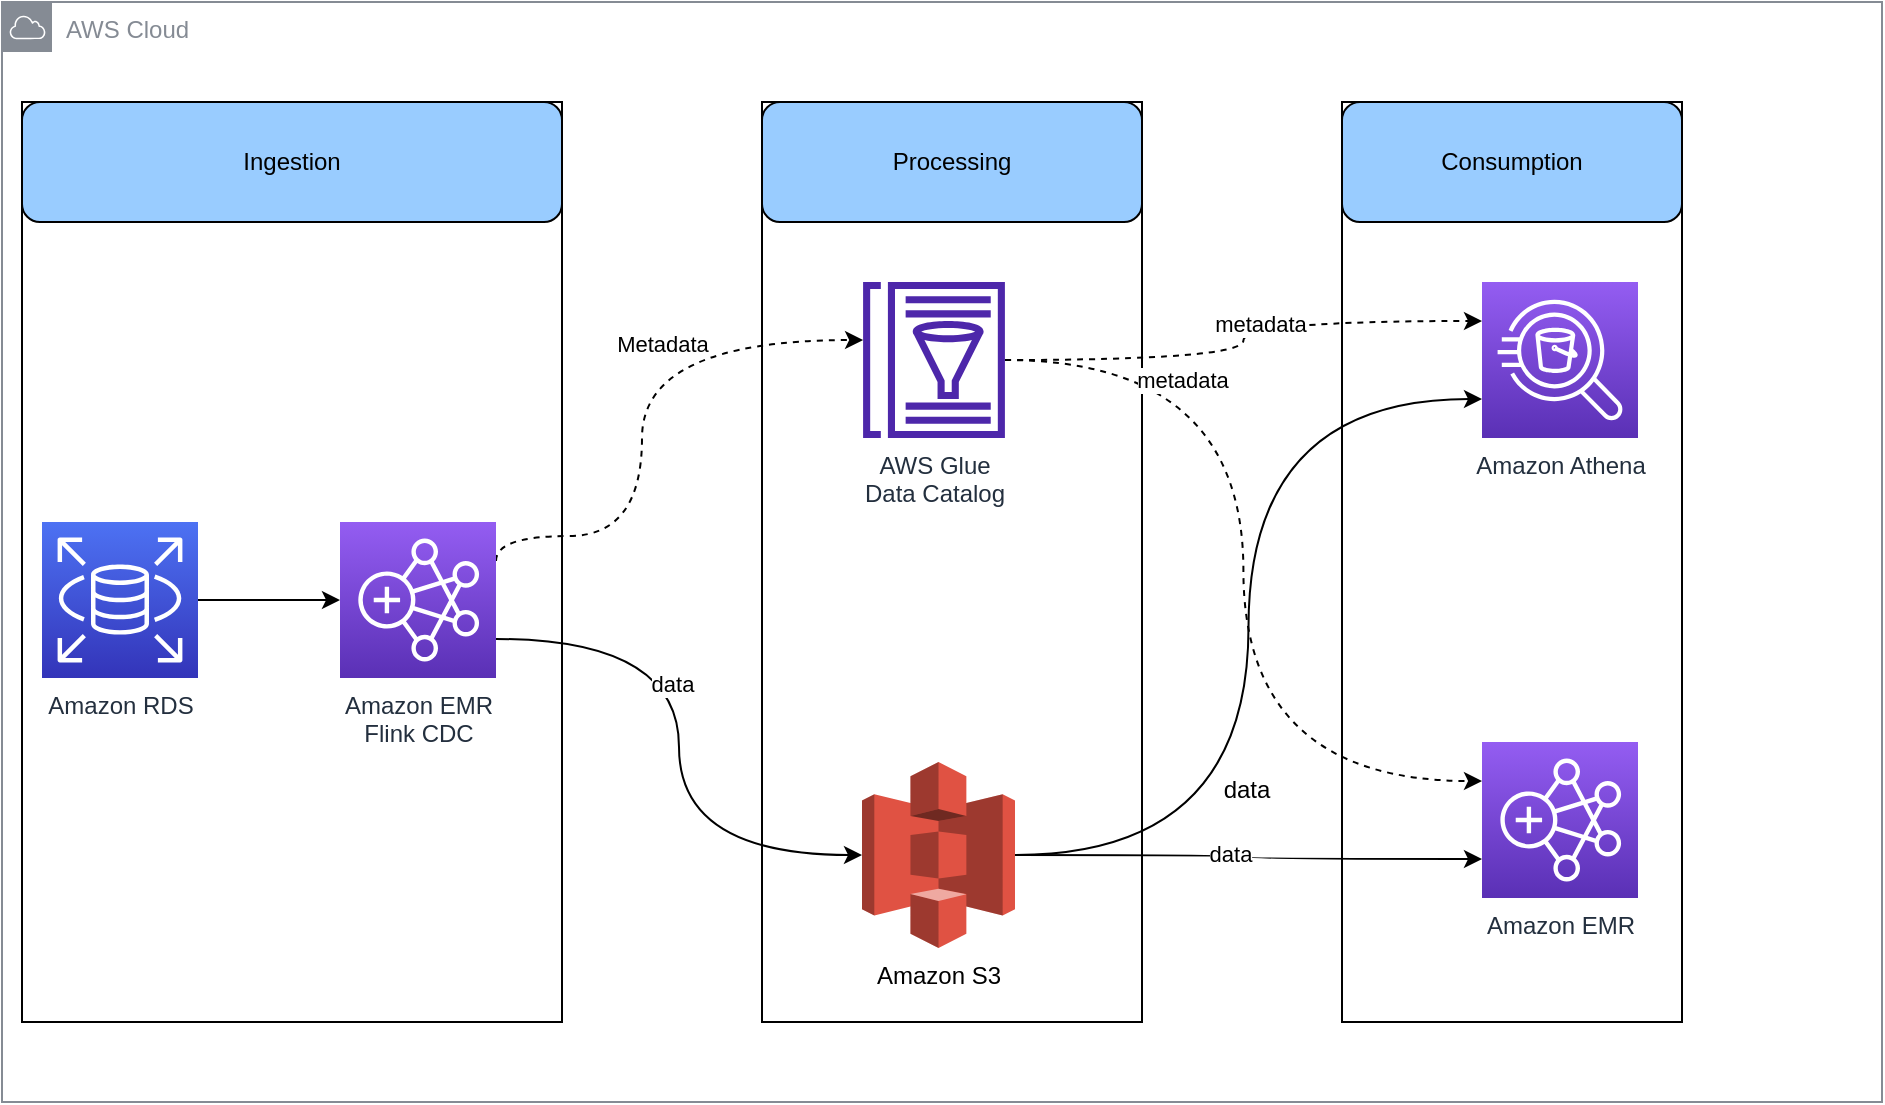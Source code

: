 <mxfile version="20.7.4" type="github">
  <diagram id="Cd5y1kNHd57_tZJnAyKG" name="Page-1">
    <mxGraphModel dx="1050" dy="566" grid="1" gridSize="10" guides="1" tooltips="1" connect="1" arrows="1" fold="1" page="1" pageScale="1" pageWidth="827" pageHeight="1169" math="0" shadow="0">
      <root>
        <mxCell id="0" />
        <mxCell id="1" parent="0" />
        <mxCell id="FE19WrhtxEeYcqXIJ0xn-2" value="AWS Cloud" style="sketch=0;outlineConnect=0;gradientColor=none;html=1;whiteSpace=wrap;fontSize=12;fontStyle=0;shape=mxgraph.aws4.group;grIcon=mxgraph.aws4.group_aws_cloud;strokeColor=#858B94;fillColor=none;verticalAlign=top;align=left;spacingLeft=30;fontColor=#858B94;dashed=0;" parent="1" vertex="1">
          <mxGeometry x="60" y="90" width="940" height="550" as="geometry" />
        </mxCell>
        <mxCell id="ygeJwO_-llUcF5Xlst-1-10" value="" style="rounded=0;whiteSpace=wrap;html=1;" vertex="1" parent="1">
          <mxGeometry x="440" y="140" width="190" height="460" as="geometry" />
        </mxCell>
        <mxCell id="ygeJwO_-llUcF5Xlst-1-15" value="" style="rounded=0;whiteSpace=wrap;html=1;" vertex="1" parent="1">
          <mxGeometry x="730" y="140" width="170" height="460" as="geometry" />
        </mxCell>
        <mxCell id="ygeJwO_-llUcF5Xlst-1-8" value="" style="rounded=0;whiteSpace=wrap;html=1;" vertex="1" parent="1">
          <mxGeometry x="70" y="140" width="270" height="460" as="geometry" />
        </mxCell>
        <mxCell id="ygeJwO_-llUcF5Xlst-1-2" style="edgeStyle=orthogonalEdgeStyle;orthogonalLoop=1;jettySize=auto;html=1;entryX=0;entryY=0.25;entryDx=0;entryDy=0;entryPerimeter=0;curved=1;dashed=1;" edge="1" parent="1" source="DkJPr1J9yXdr6lBRk-ze-1" target="ygeJwO_-llUcF5Xlst-1-1">
          <mxGeometry relative="1" as="geometry" />
        </mxCell>
        <mxCell id="ygeJwO_-llUcF5Xlst-1-4" value="metadata" style="edgeLabel;html=1;align=center;verticalAlign=middle;resizable=0;points=[];" vertex="1" connectable="0" parent="ygeJwO_-llUcF5Xlst-1-2">
          <mxGeometry x="-0.242" y="-2" relative="1" as="geometry">
            <mxPoint x="-29" y="-41" as="offset" />
          </mxGeometry>
        </mxCell>
        <mxCell id="ygeJwO_-llUcF5Xlst-1-5" style="edgeStyle=orthogonalEdgeStyle;curved=1;orthogonalLoop=1;jettySize=auto;html=1;entryX=0;entryY=0.25;entryDx=0;entryDy=0;entryPerimeter=0;dashed=1;" edge="1" parent="1" source="DkJPr1J9yXdr6lBRk-ze-1" target="rGtyrS7ArSFbjT5xo-QV-2">
          <mxGeometry relative="1" as="geometry" />
        </mxCell>
        <mxCell id="ygeJwO_-llUcF5Xlst-1-6" value="metadata" style="edgeLabel;html=1;align=center;verticalAlign=middle;resizable=0;points=[];" vertex="1" connectable="0" parent="ygeJwO_-llUcF5Xlst-1-5">
          <mxGeometry x="0.138" relative="1" as="geometry">
            <mxPoint y="1" as="offset" />
          </mxGeometry>
        </mxCell>
        <mxCell id="nCzQVOr3wxltccUAzvmY-1" style="edgeStyle=orthogonalEdgeStyle;rounded=0;orthogonalLoop=1;jettySize=auto;html=1;exitX=1;exitY=0.5;exitDx=0;exitDy=0;exitPerimeter=0;" parent="1" source="KQLKy6pS23xvt4txy2rW-2" target="KQLKy6pS23xvt4txy2rW-3" edge="1">
          <mxGeometry relative="1" as="geometry" />
        </mxCell>
        <mxCell id="KQLKy6pS23xvt4txy2rW-2" value="Amazon RDS" style="sketch=0;points=[[0,0,0],[0.25,0,0],[0.5,0,0],[0.75,0,0],[1,0,0],[0,1,0],[0.25,1,0],[0.5,1,0],[0.75,1,0],[1,1,0],[0,0.25,0],[0,0.5,0],[0,0.75,0],[1,0.25,0],[1,0.5,0],[1,0.75,0]];outlineConnect=0;fontColor=#232F3E;gradientColor=#4D72F3;gradientDirection=north;fillColor=#3334B9;strokeColor=#ffffff;dashed=0;verticalLabelPosition=bottom;verticalAlign=top;align=center;html=1;fontSize=12;fontStyle=0;aspect=fixed;shape=mxgraph.aws4.resourceIcon;resIcon=mxgraph.aws4.rds;" parent="1" vertex="1">
          <mxGeometry x="80" y="350" width="78" height="78" as="geometry" />
        </mxCell>
        <mxCell id="nCzQVOr3wxltccUAzvmY-2" style="edgeStyle=orthogonalEdgeStyle;orthogonalLoop=1;jettySize=auto;html=1;strokeColor=default;curved=1;dashed=1;exitX=1;exitY=0.25;exitDx=0;exitDy=0;exitPerimeter=0;" parent="1" source="KQLKy6pS23xvt4txy2rW-3" target="DkJPr1J9yXdr6lBRk-ze-1" edge="1">
          <mxGeometry relative="1" as="geometry">
            <Array as="points">
              <mxPoint x="307" y="357" />
              <mxPoint x="380" y="357" />
              <mxPoint x="380" y="259" />
            </Array>
          </mxGeometry>
        </mxCell>
        <mxCell id="nCzQVOr3wxltccUAzvmY-8" value="Metadata" style="edgeLabel;html=1;align=center;verticalAlign=middle;resizable=0;points=[];" parent="nCzQVOr3wxltccUAzvmY-2" vertex="1" connectable="0">
          <mxGeometry x="0.236" y="-9" relative="1" as="geometry">
            <mxPoint x="1" as="offset" />
          </mxGeometry>
        </mxCell>
        <mxCell id="nCzQVOr3wxltccUAzvmY-5" style="edgeStyle=orthogonalEdgeStyle;curved=1;orthogonalLoop=1;jettySize=auto;html=1;entryX=0;entryY=0.5;entryDx=0;entryDy=0;entryPerimeter=0;strokeColor=default;exitX=1;exitY=0.75;exitDx=0;exitDy=0;exitPerimeter=0;" parent="1" source="KQLKy6pS23xvt4txy2rW-3" target="nCzQVOr3wxltccUAzvmY-3" edge="1">
          <mxGeometry relative="1" as="geometry" />
        </mxCell>
        <mxCell id="nCzQVOr3wxltccUAzvmY-9" value="data" style="edgeLabel;html=1;align=center;verticalAlign=middle;resizable=0;points=[];" parent="nCzQVOr3wxltccUAzvmY-5" vertex="1" connectable="0">
          <mxGeometry x="-0.219" y="-4" relative="1" as="geometry">
            <mxPoint as="offset" />
          </mxGeometry>
        </mxCell>
        <mxCell id="KQLKy6pS23xvt4txy2rW-3" value="Amazon EMR &lt;br&gt;Flink CDC" style="sketch=0;points=[[0,0,0],[0.25,0,0],[0.5,0,0],[0.75,0,0],[1,0,0],[0,1,0],[0.25,1,0],[0.5,1,0],[0.75,1,0],[1,1,0],[0,0.25,0],[0,0.5,0],[0,0.75,0],[1,0.25,0],[1,0.5,0],[1,0.75,0]];outlineConnect=0;fontColor=#232F3E;gradientColor=#945DF2;gradientDirection=north;fillColor=#5A30B5;strokeColor=#ffffff;dashed=0;verticalLabelPosition=bottom;verticalAlign=top;align=center;html=1;fontSize=12;fontStyle=0;aspect=fixed;shape=mxgraph.aws4.resourceIcon;resIcon=mxgraph.aws4.emr;" parent="1" vertex="1">
          <mxGeometry x="229" y="350" width="78" height="78" as="geometry" />
        </mxCell>
        <mxCell id="rGtyrS7ArSFbjT5xo-QV-5" style="edgeStyle=orthogonalEdgeStyle;curved=1;orthogonalLoop=1;jettySize=auto;html=1;entryX=0;entryY=0.75;entryDx=0;entryDy=0;entryPerimeter=0;" parent="1" source="nCzQVOr3wxltccUAzvmY-3" target="rGtyrS7ArSFbjT5xo-QV-2" edge="1">
          <mxGeometry relative="1" as="geometry" />
        </mxCell>
        <mxCell id="rGtyrS7ArSFbjT5xo-QV-18" value="data" style="edgeLabel;html=1;align=center;verticalAlign=middle;resizable=0;points=[];fontSize=12;" parent="rGtyrS7ArSFbjT5xo-QV-5" vertex="1" connectable="0">
          <mxGeometry x="0.523" y="10" relative="1" as="geometry">
            <mxPoint x="-8" y="205" as="offset" />
          </mxGeometry>
        </mxCell>
        <mxCell id="ygeJwO_-llUcF5Xlst-1-3" style="edgeStyle=orthogonalEdgeStyle;orthogonalLoop=1;jettySize=auto;html=1;entryX=0;entryY=0.75;entryDx=0;entryDy=0;entryPerimeter=0;curved=1;" edge="1" parent="1" source="nCzQVOr3wxltccUAzvmY-3" target="ygeJwO_-llUcF5Xlst-1-1">
          <mxGeometry relative="1" as="geometry" />
        </mxCell>
        <mxCell id="ygeJwO_-llUcF5Xlst-1-7" value="data" style="edgeLabel;html=1;align=center;verticalAlign=middle;resizable=0;points=[];" vertex="1" connectable="0" parent="ygeJwO_-llUcF5Xlst-1-3">
          <mxGeometry x="-0.087" y="1" relative="1" as="geometry">
            <mxPoint as="offset" />
          </mxGeometry>
        </mxCell>
        <mxCell id="rGtyrS7ArSFbjT5xo-QV-2" value="Amazon Athena" style="sketch=0;points=[[0,0,0],[0.25,0,0],[0.5,0,0],[0.75,0,0],[1,0,0],[0,1,0],[0.25,1,0],[0.5,1,0],[0.75,1,0],[1,1,0],[0,0.25,0],[0,0.5,0],[0,0.75,0],[1,0.25,0],[1,0.5,0],[1,0.75,0]];outlineConnect=0;fontColor=#232F3E;gradientColor=#945DF2;gradientDirection=north;fillColor=#5A30B5;strokeColor=#ffffff;dashed=0;verticalLabelPosition=bottom;verticalAlign=top;align=center;html=1;fontSize=12;fontStyle=0;aspect=fixed;shape=mxgraph.aws4.resourceIcon;resIcon=mxgraph.aws4.athena;" parent="1" vertex="1">
          <mxGeometry x="800" y="230" width="78" height="78" as="geometry" />
        </mxCell>
        <mxCell id="ygeJwO_-llUcF5Xlst-1-1" value="Amazon EMR" style="sketch=0;points=[[0,0,0],[0.25,0,0],[0.5,0,0],[0.75,0,0],[1,0,0],[0,1,0],[0.25,1,0],[0.5,1,0],[0.75,1,0],[1,1,0],[0,0.25,0],[0,0.5,0],[0,0.75,0],[1,0.25,0],[1,0.5,0],[1,0.75,0]];outlineConnect=0;fontColor=#232F3E;gradientColor=#945DF2;gradientDirection=north;fillColor=#5A30B5;strokeColor=#ffffff;dashed=0;verticalLabelPosition=bottom;verticalAlign=top;align=center;html=1;fontSize=12;fontStyle=0;aspect=fixed;shape=mxgraph.aws4.resourceIcon;resIcon=mxgraph.aws4.emr;" vertex="1" parent="1">
          <mxGeometry x="800" y="460" width="78" height="78" as="geometry" />
        </mxCell>
        <mxCell id="ygeJwO_-llUcF5Xlst-1-9" value="Ingestion" style="rounded=1;whiteSpace=wrap;html=1;fillColor=#99CCFF;" vertex="1" parent="1">
          <mxGeometry x="70" y="140" width="270" height="60" as="geometry" />
        </mxCell>
        <mxCell id="ygeJwO_-llUcF5Xlst-1-14" value="Processing" style="rounded=1;whiteSpace=wrap;html=1;fillColor=#99CCFF;" vertex="1" parent="1">
          <mxGeometry x="440" y="140" width="190" height="60" as="geometry" />
        </mxCell>
        <mxCell id="DkJPr1J9yXdr6lBRk-ze-1" value="AWS Glue &lt;br&gt;Data Catalog" style="sketch=0;outlineConnect=0;fontColor=#232F3E;gradientColor=none;fillColor=#4D27AA;strokeColor=none;dashed=0;verticalLabelPosition=bottom;verticalAlign=top;align=center;html=1;fontSize=12;fontStyle=0;aspect=fixed;pointerEvents=1;shape=mxgraph.aws4.glue_data_catalog;" parent="1" vertex="1">
          <mxGeometry x="490" y="230" width="72" height="78" as="geometry" />
        </mxCell>
        <mxCell id="nCzQVOr3wxltccUAzvmY-3" value="Amazon S3" style="outlineConnect=0;dashed=0;verticalLabelPosition=bottom;verticalAlign=top;align=center;html=1;shape=mxgraph.aws3.s3;fillColor=#E05243;gradientColor=none;" parent="1" vertex="1">
          <mxGeometry x="490" y="470" width="76.5" height="93" as="geometry" />
        </mxCell>
        <mxCell id="ygeJwO_-llUcF5Xlst-1-28" value="Consumption" style="rounded=1;whiteSpace=wrap;html=1;fillColor=#99CCFF;" vertex="1" parent="1">
          <mxGeometry x="730" y="140" width="170" height="60" as="geometry" />
        </mxCell>
      </root>
    </mxGraphModel>
  </diagram>
</mxfile>
